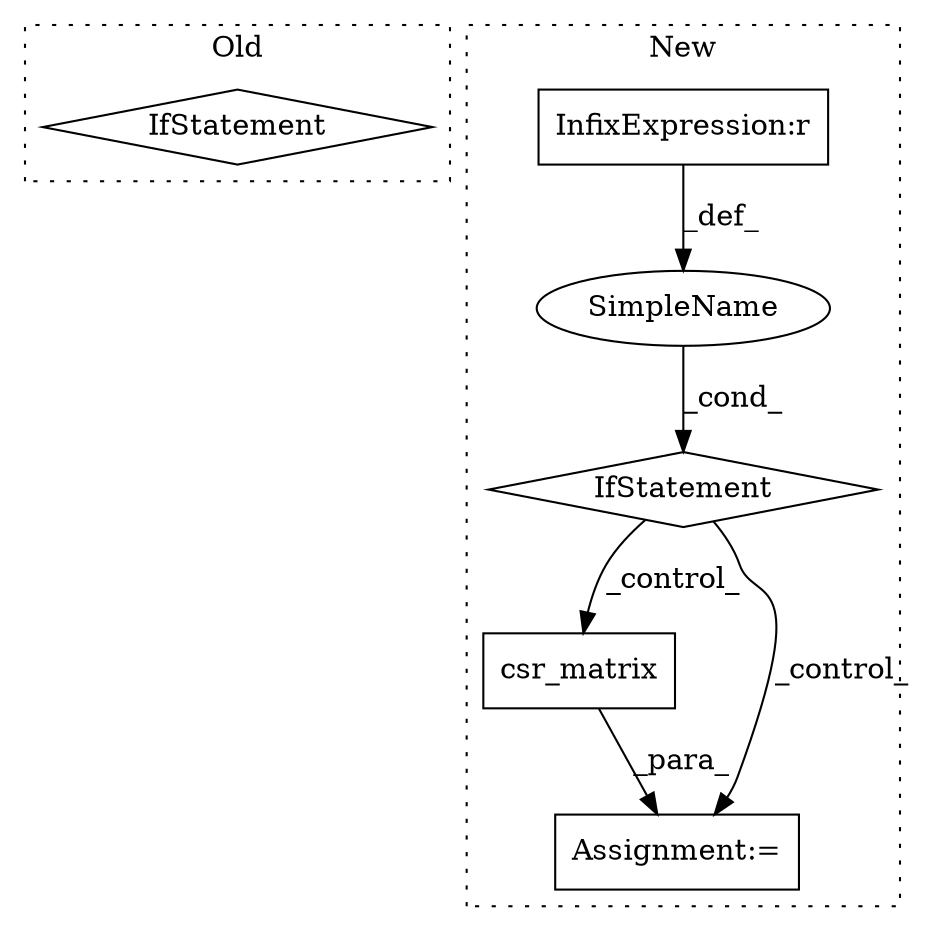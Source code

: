 digraph G {
subgraph cluster0 {
1 [label="IfStatement" a="25" s="1035,1047" l="4,2" shape="diamond"];
label = "Old";
style="dotted";
}
subgraph cluster1 {
2 [label="csr_matrix" a="32" s="3815,3829" l="11,1" shape="box"];
3 [label="IfStatement" a="25" s="3634,3666" l="4,2" shape="diamond"];
4 [label="SimpleName" a="42" s="" l="" shape="ellipse"];
5 [label="Assignment:=" a="7" s="3807" l="1" shape="box"];
6 [label="InfixExpression:r" a="27" s="3653" l="4" shape="box"];
label = "New";
style="dotted";
}
2 -> 5 [label="_para_"];
3 -> 2 [label="_control_"];
3 -> 5 [label="_control_"];
4 -> 3 [label="_cond_"];
6 -> 4 [label="_def_"];
}